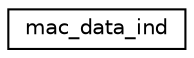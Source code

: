 digraph "Graphical Class Hierarchy"
{
 // LATEX_PDF_SIZE
  edge [fontname="Helvetica",fontsize="10",labelfontname="Helvetica",labelfontsize="10"];
  node [fontname="Helvetica",fontsize="10",shape=record];
  rankdir="LR";
  Node0 [label="mac_data_ind",height=0.2,width=0.4,color="black", fillcolor="white", style="filled",URL="$structmac__data__ind.html",tooltip="MAC-DATA-Ind primitive indicates the arrival of upper layer PDUs received within one transmission tim..."];
}
